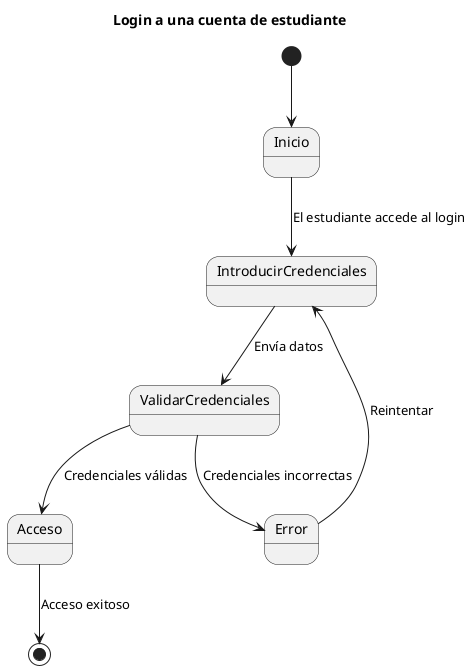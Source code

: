 @startuml
title Login a una cuenta de estudiante

[*] --> Inicio

Inicio --> IntroducirCredenciales : El estudiante accede al login
IntroducirCredenciales --> ValidarCredenciales : Envía datos
ValidarCredenciales --> Error : Credenciales incorrectas
Error --> IntroducirCredenciales : Reintentar

ValidarCredenciales --> Acceso : Credenciales válidas
Acceso --> [*] : Acceso exitoso
@enduml
